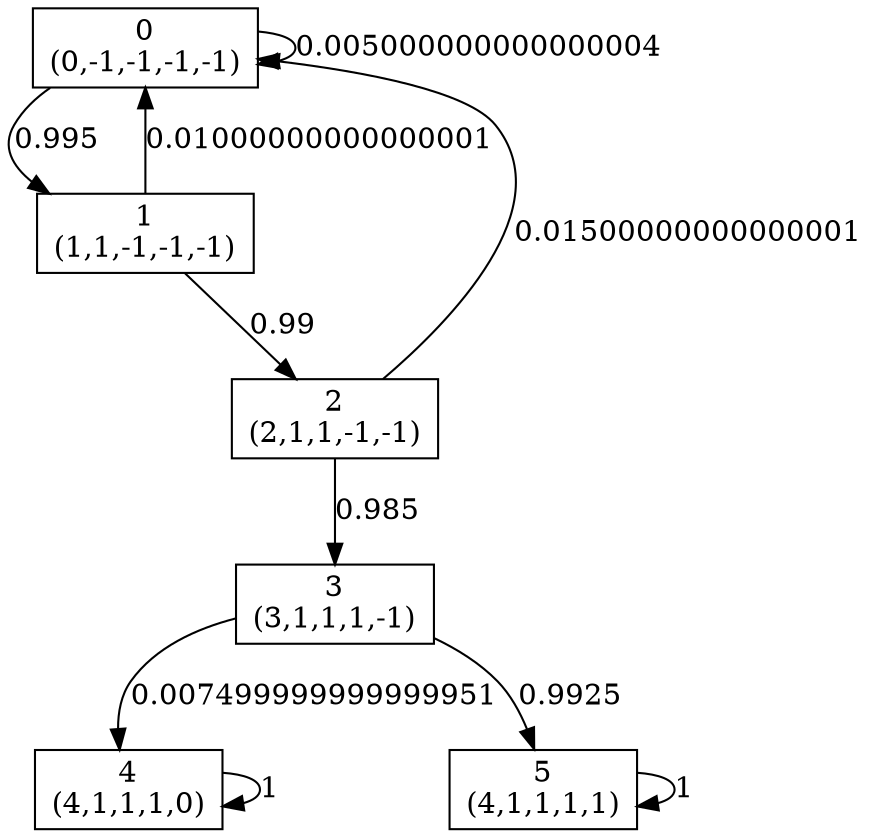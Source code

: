digraph P {
node [shape=box];
0 -> 0 [ label="0.005000000000000004" ];
0 -> 1 [ label="0.995" ];
1 -> 0 [ label="0.01000000000000001" ];
1 -> 2 [ label="0.99" ];
2 -> 0 [ label="0.01500000000000001" ];
2 -> 3 [ label="0.985" ];
3 -> 4 [ label="0.007499999999999951" ];
3 -> 5 [ label="0.9925" ];
4 -> 4 [ label="1" ];
5 -> 5 [ label="1" ];
0 [label="0\n(0,-1,-1,-1,-1)"];
1 [label="1\n(1,1,-1,-1,-1)"];
2 [label="2\n(2,1,1,-1,-1)"];
3 [label="3\n(3,1,1,1,-1)"];
4 [label="4\n(4,1,1,1,0)"];
5 [label="5\n(4,1,1,1,1)"];
}
